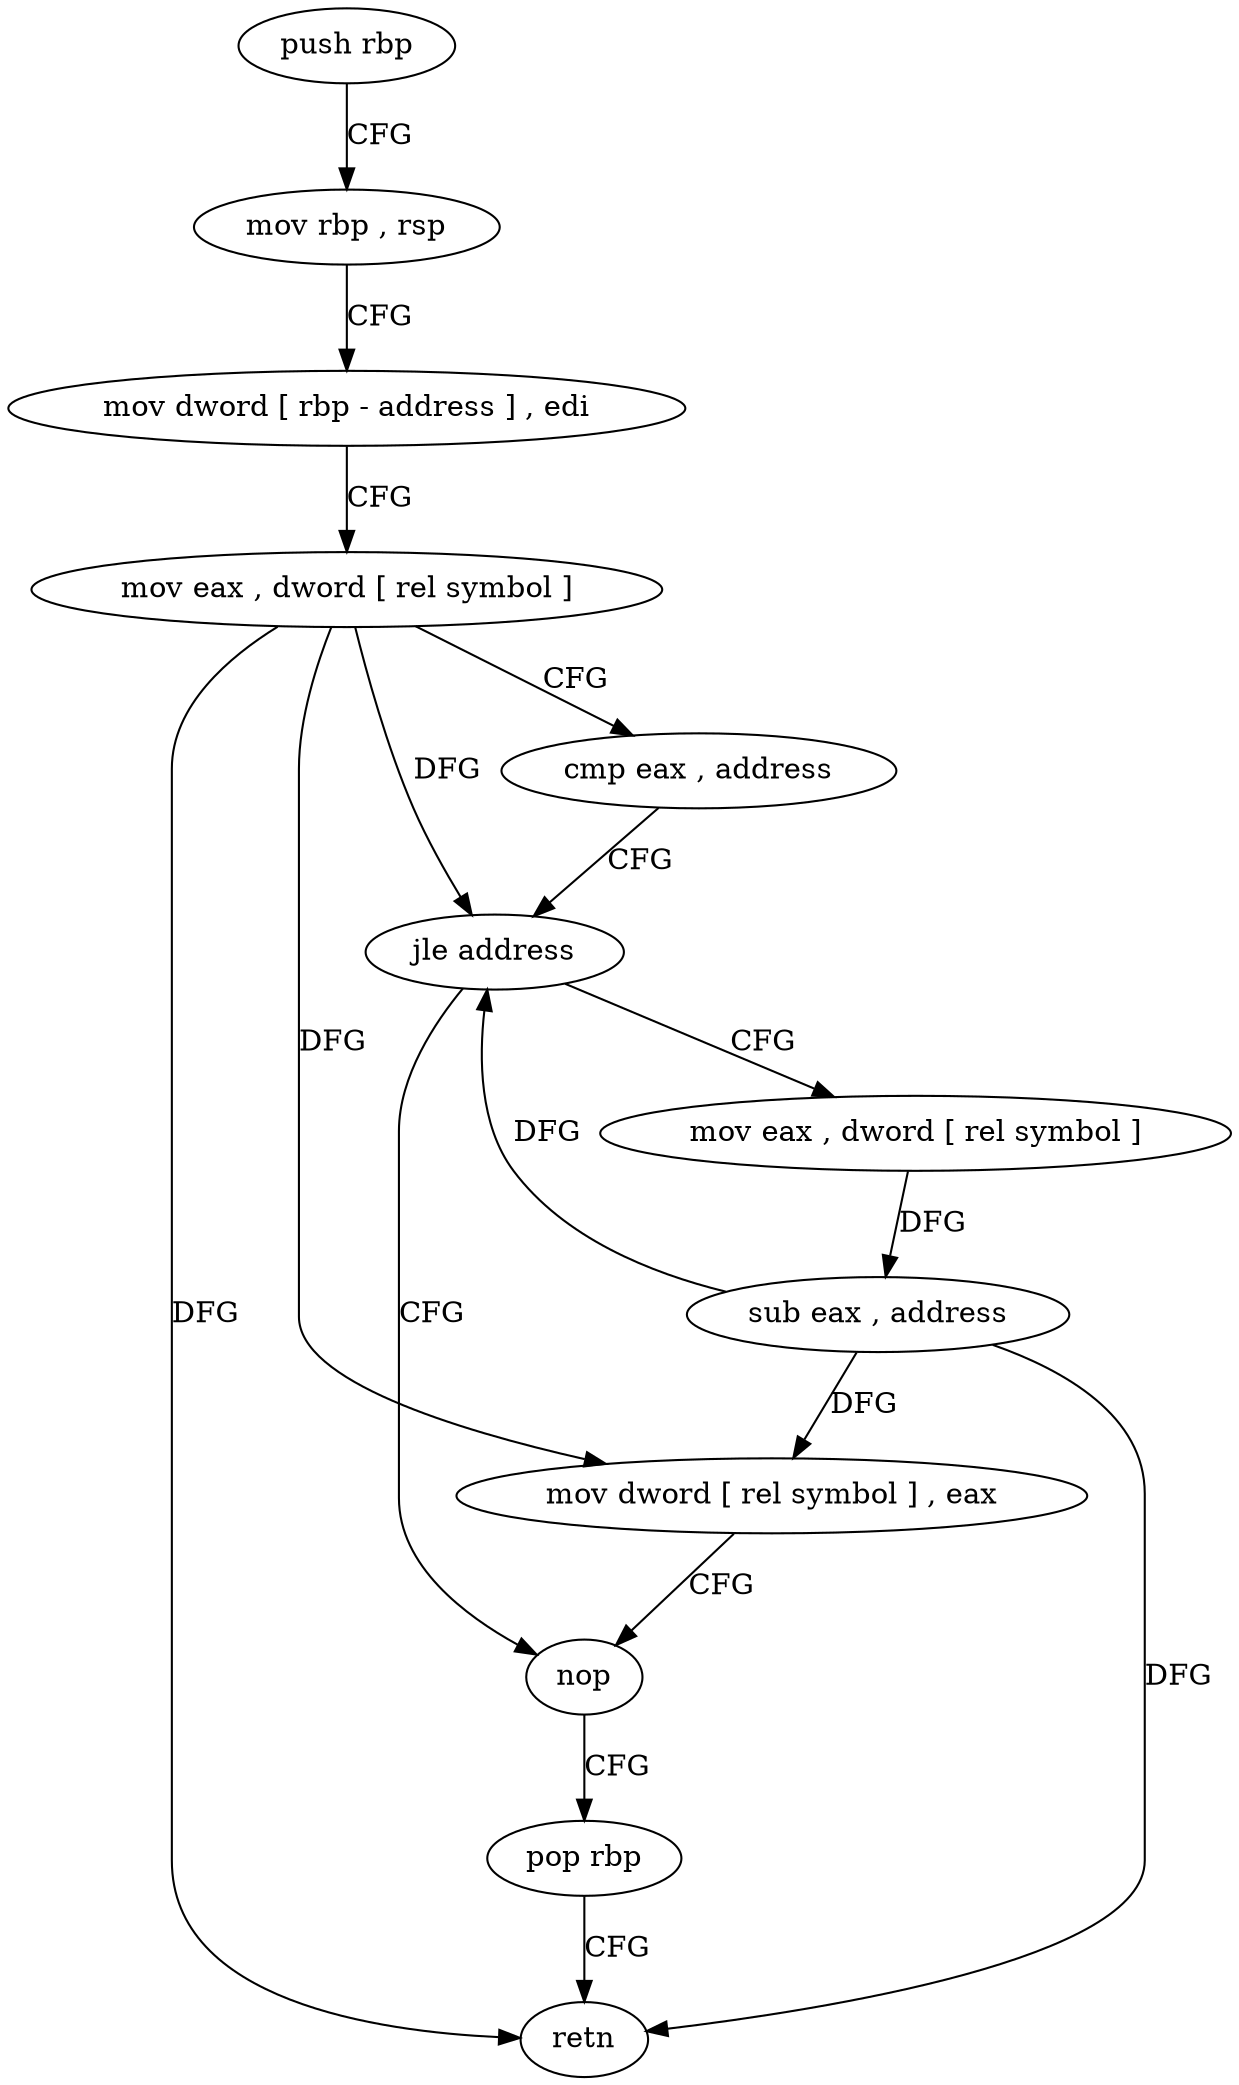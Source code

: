 digraph "func" {
"4212368" [label = "push rbp" ]
"4212369" [label = "mov rbp , rsp" ]
"4212372" [label = "mov dword [ rbp - address ] , edi" ]
"4212375" [label = "mov eax , dword [ rel symbol ]" ]
"4212381" [label = "cmp eax , address" ]
"4212384" [label = "jle address" ]
"4212401" [label = "nop" ]
"4212386" [label = "mov eax , dword [ rel symbol ]" ]
"4212402" [label = "pop rbp" ]
"4212403" [label = "retn" ]
"4212392" [label = "sub eax , address" ]
"4212395" [label = "mov dword [ rel symbol ] , eax" ]
"4212368" -> "4212369" [ label = "CFG" ]
"4212369" -> "4212372" [ label = "CFG" ]
"4212372" -> "4212375" [ label = "CFG" ]
"4212375" -> "4212381" [ label = "CFG" ]
"4212375" -> "4212384" [ label = "DFG" ]
"4212375" -> "4212403" [ label = "DFG" ]
"4212375" -> "4212395" [ label = "DFG" ]
"4212381" -> "4212384" [ label = "CFG" ]
"4212384" -> "4212401" [ label = "CFG" ]
"4212384" -> "4212386" [ label = "CFG" ]
"4212401" -> "4212402" [ label = "CFG" ]
"4212386" -> "4212392" [ label = "DFG" ]
"4212402" -> "4212403" [ label = "CFG" ]
"4212392" -> "4212395" [ label = "DFG" ]
"4212392" -> "4212384" [ label = "DFG" ]
"4212392" -> "4212403" [ label = "DFG" ]
"4212395" -> "4212401" [ label = "CFG" ]
}
